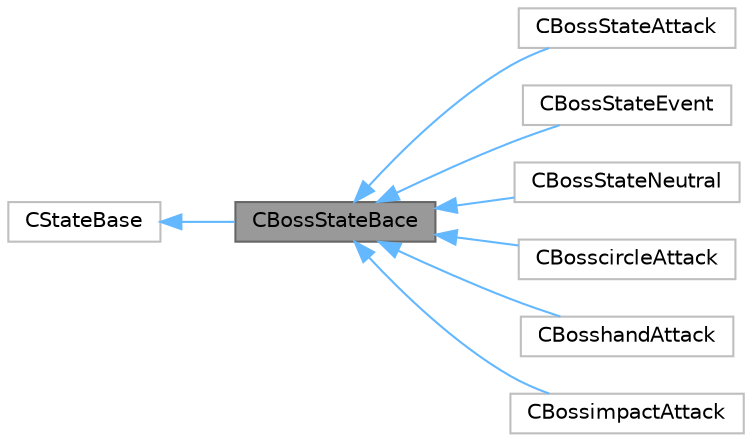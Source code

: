 digraph "CBossStateBace"
{
 // LATEX_PDF_SIZE
  bgcolor="transparent";
  edge [fontname=Helvetica,fontsize=10,labelfontname=Helvetica,labelfontsize=10];
  node [fontname=Helvetica,fontsize=10,shape=box,height=0.2,width=0.4];
  rankdir="LR";
  Node1 [id="Node000001",label="CBossStateBace",height=0.2,width=0.4,color="gray40", fillcolor="grey60", style="filled", fontcolor="black",tooltip=" "];
  Node2 -> Node1 [id="edge1_Node000001_Node000002",dir="back",color="steelblue1",style="solid",tooltip=" "];
  Node2 [id="Node000002",label="CStateBase",height=0.2,width=0.4,color="grey75", fillcolor="white", style="filled",URL="$class_c_state_base.html",tooltip=" "];
  Node1 -> Node3 [id="edge2_Node000001_Node000003",dir="back",color="steelblue1",style="solid",tooltip=" "];
  Node3 [id="Node000003",label="CBossStateAttack",height=0.2,width=0.4,color="grey75", fillcolor="white", style="filled",URL="$class_c_boss_state_attack.html",tooltip=" "];
  Node1 -> Node4 [id="edge3_Node000001_Node000004",dir="back",color="steelblue1",style="solid",tooltip=" "];
  Node4 [id="Node000004",label="CBossStateEvent",height=0.2,width=0.4,color="grey75", fillcolor="white", style="filled",URL="$class_c_boss_state_event.html",tooltip=" "];
  Node1 -> Node5 [id="edge4_Node000001_Node000005",dir="back",color="steelblue1",style="solid",tooltip=" "];
  Node5 [id="Node000005",label="CBossStateNeutral",height=0.2,width=0.4,color="grey75", fillcolor="white", style="filled",URL="$class_c_boss_state_neutral.html",tooltip=" "];
  Node1 -> Node6 [id="edge5_Node000001_Node000006",dir="back",color="steelblue1",style="solid",tooltip=" "];
  Node6 [id="Node000006",label="CBosscircleAttack",height=0.2,width=0.4,color="grey75", fillcolor="white", style="filled",URL="$class_c_bosscircle_attack.html",tooltip=" "];
  Node1 -> Node7 [id="edge6_Node000001_Node000007",dir="back",color="steelblue1",style="solid",tooltip=" "];
  Node7 [id="Node000007",label="CBosshandAttack",height=0.2,width=0.4,color="grey75", fillcolor="white", style="filled",URL="$class_c_bosshand_attack.html",tooltip=" "];
  Node1 -> Node8 [id="edge7_Node000001_Node000008",dir="back",color="steelblue1",style="solid",tooltip=" "];
  Node8 [id="Node000008",label="CBossimpactAttack",height=0.2,width=0.4,color="grey75", fillcolor="white", style="filled",URL="$class_c_bossimpact_attack.html",tooltip=" "];
}
